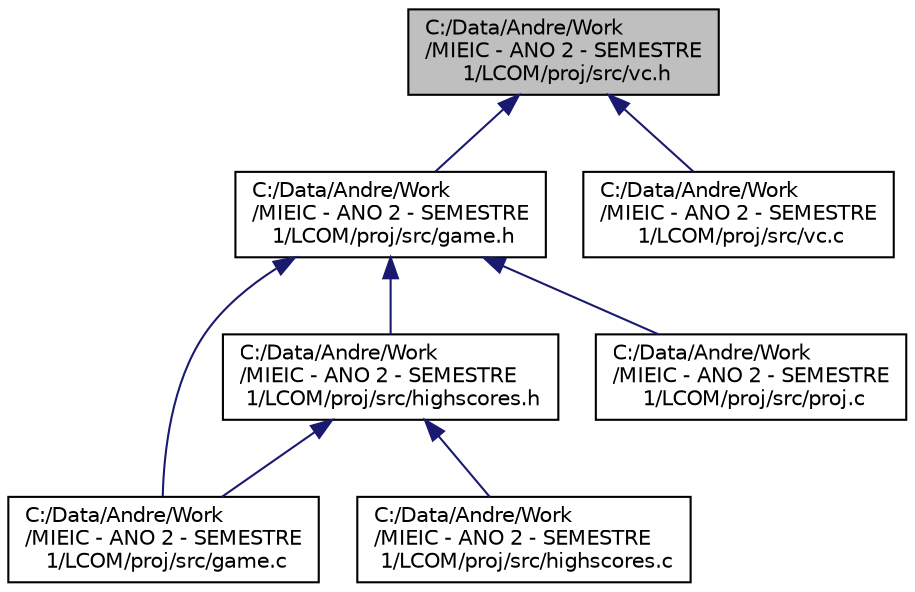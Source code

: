 digraph "C:/Data/Andre/Work/MIEIC - ANO 2 - SEMESTRE 1/LCOM/proj/src/vc.h"
{
 // LATEX_PDF_SIZE
  edge [fontname="Helvetica",fontsize="10",labelfontname="Helvetica",labelfontsize="10"];
  node [fontname="Helvetica",fontsize="10",shape=record];
  Node1 [label="C:/Data/Andre/Work\l/MIEIC - ANO 2 - SEMESTRE\l 1/LCOM/proj/src/vc.h",height=0.2,width=0.4,color="black", fillcolor="grey75", style="filled", fontcolor="black",tooltip=" "];
  Node1 -> Node2 [dir="back",color="midnightblue",fontsize="10",style="solid"];
  Node2 [label="C:/Data/Andre/Work\l/MIEIC - ANO 2 - SEMESTRE\l 1/LCOM/proj/src/game.h",height=0.2,width=0.4,color="black", fillcolor="white", style="filled",URL="$game_8h.html",tooltip=" "];
  Node2 -> Node3 [dir="back",color="midnightblue",fontsize="10",style="solid"];
  Node3 [label="C:/Data/Andre/Work\l/MIEIC - ANO 2 - SEMESTRE\l 1/LCOM/proj/src/game.c",height=0.2,width=0.4,color="black", fillcolor="white", style="filled",URL="$game_8c.html",tooltip=" "];
  Node2 -> Node4 [dir="back",color="midnightblue",fontsize="10",style="solid"];
  Node4 [label="C:/Data/Andre/Work\l/MIEIC - ANO 2 - SEMESTRE\l 1/LCOM/proj/src/highscores.h",height=0.2,width=0.4,color="black", fillcolor="white", style="filled",URL="$highscores_8h.html",tooltip=" "];
  Node4 -> Node3 [dir="back",color="midnightblue",fontsize="10",style="solid"];
  Node4 -> Node5 [dir="back",color="midnightblue",fontsize="10",style="solid"];
  Node5 [label="C:/Data/Andre/Work\l/MIEIC - ANO 2 - SEMESTRE\l 1/LCOM/proj/src/highscores.c",height=0.2,width=0.4,color="black", fillcolor="white", style="filled",URL="$highscores_8c.html",tooltip=" "];
  Node2 -> Node6 [dir="back",color="midnightblue",fontsize="10",style="solid"];
  Node6 [label="C:/Data/Andre/Work\l/MIEIC - ANO 2 - SEMESTRE\l 1/LCOM/proj/src/proj.c",height=0.2,width=0.4,color="black", fillcolor="white", style="filled",URL="$proj_8c.html",tooltip=" "];
  Node1 -> Node7 [dir="back",color="midnightblue",fontsize="10",style="solid"];
  Node7 [label="C:/Data/Andre/Work\l/MIEIC - ANO 2 - SEMESTRE\l 1/LCOM/proj/src/vc.c",height=0.2,width=0.4,color="black", fillcolor="white", style="filled",URL="$vc_8c.html",tooltip=" "];
}
